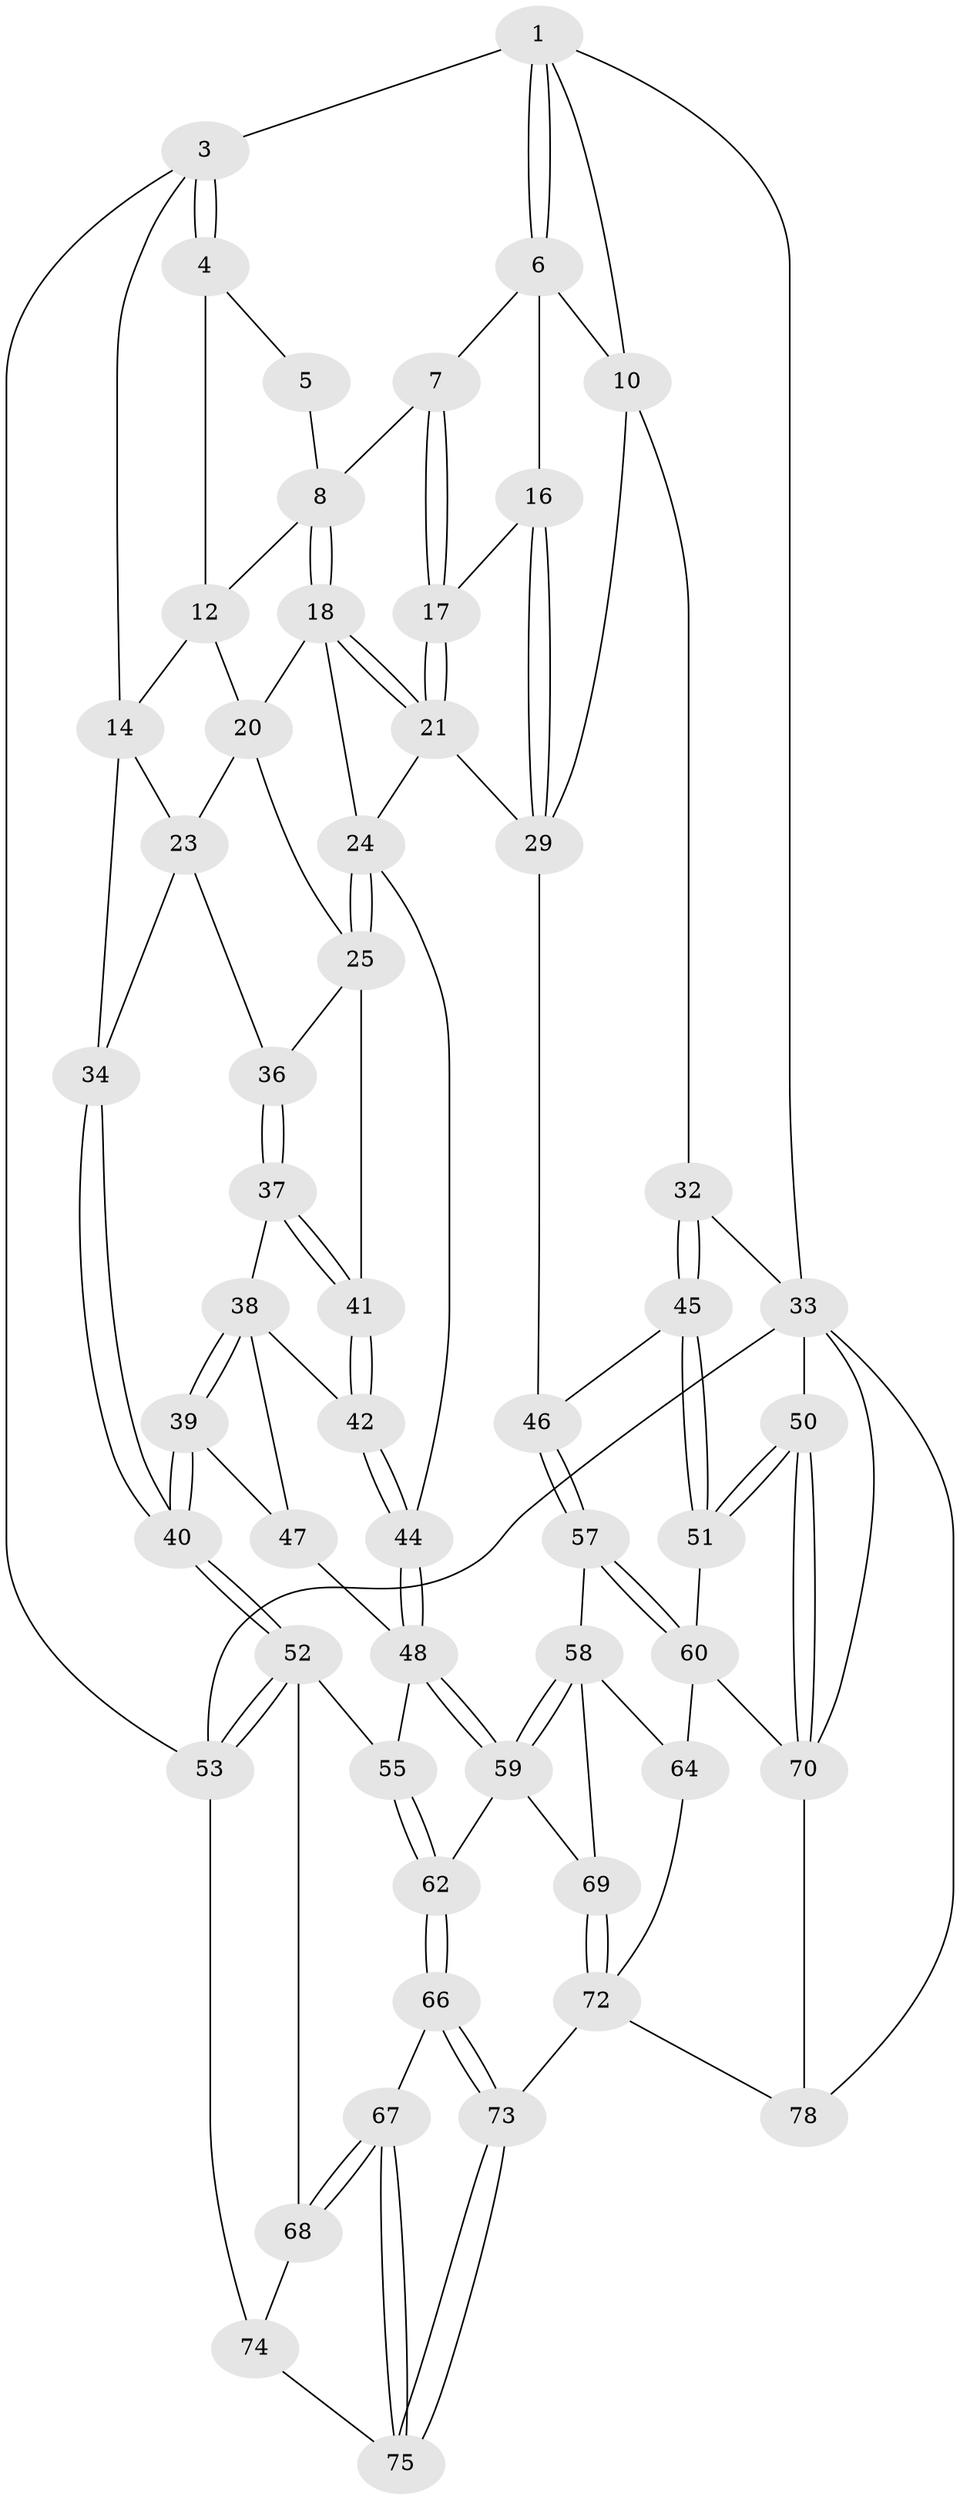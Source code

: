 // Generated by graph-tools (version 1.1) at 2025/24/03/03/25 07:24:40]
// undirected, 55 vertices, 128 edges
graph export_dot {
graph [start="1"]
  node [color=gray90,style=filled];
  1 [pos="+0.6210240130441459+0",super="+2"];
  3 [pos="+0+0"];
  4 [pos="+0.03112574301995085+0"];
  5 [pos="+0.3486491267921695+0"];
  6 [pos="+0.5368352145565444+0.06041089835603313",super="+11"];
  7 [pos="+0.5033333063144895+0.11462226659399313"];
  8 [pos="+0.3932737449029079+0.14533946482071627",super="+9"];
  10 [pos="+0.8131346084696847+0.1582720985826672",super="+30"];
  12 [pos="+0.20216773055972803+0.07702197672373631",super="+13"];
  14 [pos="+0.17928847836537953+0.18248257697472278",super="+15"];
  16 [pos="+0.7129020777635341+0.20761139431414807"];
  17 [pos="+0.5574376717822449+0.20472571139189458"];
  18 [pos="+0.3786396412169285+0.20631307027266316",super="+19"];
  20 [pos="+0.33892991356105756+0.2323624659860024",super="+22"];
  21 [pos="+0.5307092787997318+0.3038792809525134",super="+27"];
  23 [pos="+0.17497254324259828+0.25205411631293734",super="+35"];
  24 [pos="+0.41106837154009823+0.4003648082705515",super="+28"];
  25 [pos="+0.319010432774211+0.4023398379667036",super="+26"];
  29 [pos="+0.609649809888193+0.44872800106465577",super="+31"];
  32 [pos="+1+0.26040013606726753"];
  33 [pos="+1+0.2637708812904134",super="+77"];
  34 [pos="+0+0.3506118260146545"];
  36 [pos="+0.17243218454468476+0.2933080800299113"];
  37 [pos="+0.17637659497419925+0.31177223990928393"];
  38 [pos="+0.17508562369905925+0.38894103544466924",super="+43"];
  39 [pos="+0.06143066590426312+0.4644149649415068"];
  40 [pos="+0+0.4664803928556353"];
  41 [pos="+0.3037672598404497+0.4120622952461233"];
  42 [pos="+0.266599226529587+0.4481109933430835"];
  44 [pos="+0.43556222499172487+0.655191575566014"];
  45 [pos="+0.7811236303667201+0.48340855857560755"];
  46 [pos="+0.6527662946472088+0.47219267706205653"];
  47 [pos="+0.20740922434926357+0.5215959646756304"];
  48 [pos="+0.4342010751474792+0.6595245883098614",super="+49"];
  50 [pos="+1+0.6684960165079872"];
  51 [pos="+0.9300155437096161+0.679180566229866"];
  52 [pos="+0+0.661798439107788",super="+56"];
  53 [pos="+0+1",super="+54"];
  55 [pos="+0.13686875739178234+0.6662562164628846"];
  57 [pos="+0.7170321396252131+0.7041167029820872"];
  58 [pos="+0.6241401598925362+0.7364953267783226",super="+65"];
  59 [pos="+0.4351412365739548+0.7054271084287902",super="+61"];
  60 [pos="+0.8256734150651416+0.7393901048189453",super="+63"];
  62 [pos="+0.3915680683495173+0.7412769769115705"];
  64 [pos="+0.7534080898043076+0.8850447678807125"];
  66 [pos="+0.3024384139066781+0.8423291530672121"];
  67 [pos="+0.263475217580743+0.8569758758132745"];
  68 [pos="+0.15516576011397423+0.8234488715483512"];
  69 [pos="+0.5638486300240629+1"];
  70 [pos="+1+1",super="+71"];
  72 [pos="+0.5997386000720394+1",super="+79"];
  73 [pos="+0.47021545526386577+1"];
  74 [pos="+0.13148181680408005+0.8628910464538169",super="+76"];
  75 [pos="+0.09553099031972814+1"];
  78 [pos="+1+1"];
  1 -- 6;
  1 -- 6;
  1 -- 10;
  1 -- 3;
  1 -- 33;
  3 -- 4;
  3 -- 4;
  3 -- 53;
  3 -- 14;
  4 -- 5;
  4 -- 12;
  5 -- 8;
  6 -- 7;
  6 -- 16;
  6 -- 10;
  7 -- 8;
  7 -- 17;
  7 -- 17;
  8 -- 18;
  8 -- 18;
  8 -- 12;
  10 -- 32;
  10 -- 29;
  12 -- 20;
  12 -- 14;
  14 -- 23;
  14 -- 34;
  16 -- 17;
  16 -- 29;
  16 -- 29;
  17 -- 21;
  17 -- 21;
  18 -- 21;
  18 -- 21;
  18 -- 24;
  18 -- 20;
  20 -- 23;
  20 -- 25;
  21 -- 29;
  21 -- 24;
  23 -- 34;
  23 -- 36;
  24 -- 25;
  24 -- 25;
  24 -- 44;
  25 -- 41;
  25 -- 36;
  29 -- 46;
  32 -- 33;
  32 -- 45;
  32 -- 45;
  33 -- 50;
  33 -- 70;
  33 -- 78;
  33 -- 53;
  34 -- 40;
  34 -- 40;
  36 -- 37;
  36 -- 37;
  37 -- 38;
  37 -- 41;
  37 -- 41;
  38 -- 39;
  38 -- 39;
  38 -- 42;
  38 -- 47;
  39 -- 40;
  39 -- 40;
  39 -- 47;
  40 -- 52;
  40 -- 52;
  41 -- 42;
  41 -- 42;
  42 -- 44;
  42 -- 44;
  44 -- 48;
  44 -- 48;
  45 -- 46;
  45 -- 51;
  45 -- 51;
  46 -- 57;
  46 -- 57;
  47 -- 48;
  48 -- 59;
  48 -- 59;
  48 -- 55;
  50 -- 51;
  50 -- 51;
  50 -- 70;
  50 -- 70;
  51 -- 60;
  52 -- 53;
  52 -- 53;
  52 -- 68;
  52 -- 55;
  53 -- 74 [weight=2];
  55 -- 62;
  55 -- 62;
  57 -- 58;
  57 -- 60;
  57 -- 60;
  58 -- 59;
  58 -- 59;
  58 -- 64;
  58 -- 69;
  59 -- 69;
  59 -- 62;
  60 -- 64;
  60 -- 70;
  62 -- 66;
  62 -- 66;
  64 -- 72;
  66 -- 67;
  66 -- 73;
  66 -- 73;
  67 -- 68;
  67 -- 68;
  67 -- 75;
  67 -- 75;
  68 -- 74;
  69 -- 72;
  69 -- 72;
  70 -- 78;
  72 -- 73;
  72 -- 78;
  73 -- 75;
  73 -- 75;
  74 -- 75;
}
